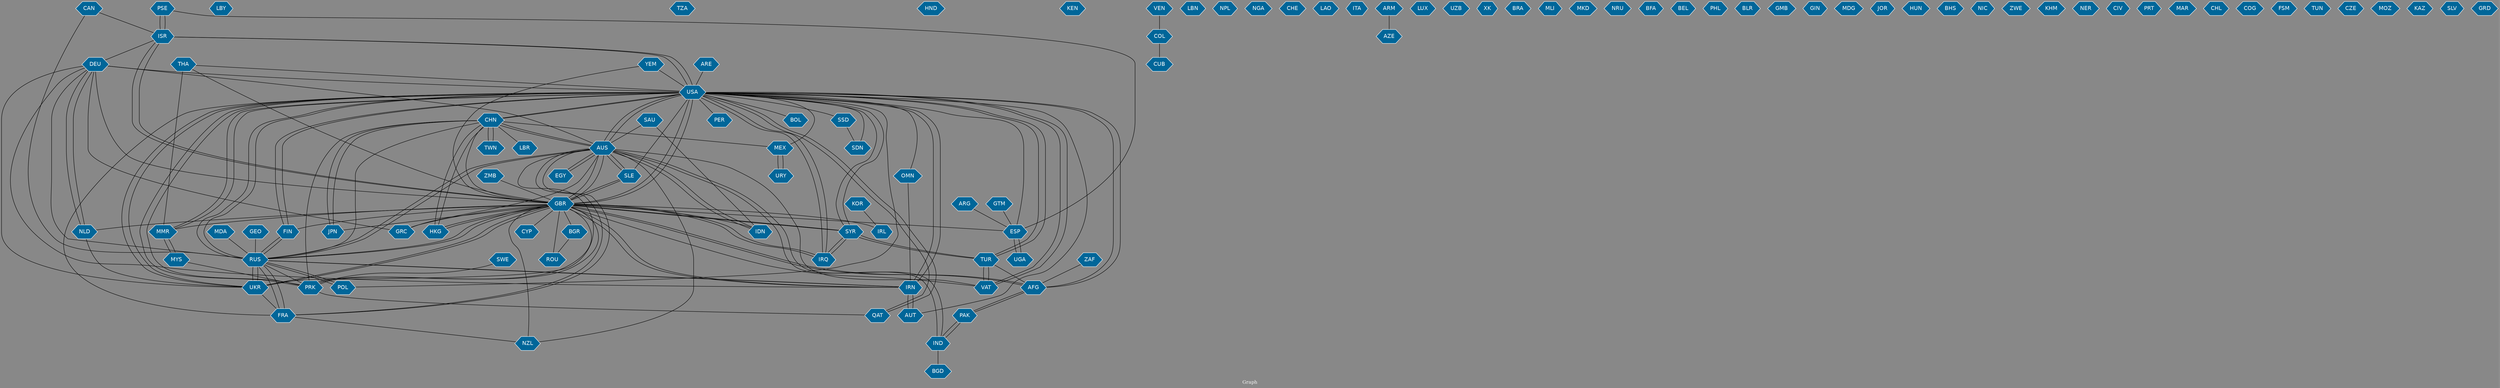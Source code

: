 // Countries together in item graph
graph {
	graph [bgcolor="#888888" fontcolor=white fontsize=12 label="Graph" outputorder=edgesfirst overlap=prism]
	node [color=white fillcolor="#006699" fontcolor=white fontname=Helvetica shape=hexagon style=filled]
	edge [arrowhead=open color=black fontcolor=white fontname=Courier fontsize=12]
		PSE [label=PSE]
		CHN [label=CHN]
		SLE [label=SLE]
		JPN [label=JPN]
		USA [label=USA]
		LBY [label=LBY]
		ISR [label=ISR]
		RUS [label=RUS]
		VAT [label=VAT]
		TUR [label=TUR]
		AUS [label=AUS]
		ESP [label=ESP]
		HKG [label=HKG]
		IDN [label=IDN]
		SYR [label=SYR]
		IRQ [label=IRQ]
		GEO [label=GEO]
		IRN [label=IRN]
		GBR [label=GBR]
		BGR [label=BGR]
		ROU [label=ROU]
		PER [label=PER]
		IND [label=IND]
		UKR [label=UKR]
		TZA [label=TZA]
		NZL [label=NZL]
		AFG [label=AFG]
		CAN [label=CAN]
		HND [label=HND]
		PRK [label=PRK]
		MEX [label=MEX]
		KEN [label=KEN]
		FRA [label=FRA]
		COL [label=COL]
		QAT [label=QAT]
		LBN [label=LBN]
		ZAF [label=ZAF]
		THA [label=THA]
		YEM [label=YEM]
		NLD [label=NLD]
		NPL [label=NPL]
		NGA [label=NGA]
		SWE [label=SWE]
		POL [label=POL]
		EGY [label=EGY]
		CHE [label=CHE]
		SAU [label=SAU]
		LAO [label=LAO]
		MMR [label=MMR]
		DEU [label=DEU]
		KOR [label=KOR]
		IRL [label=IRL]
		UGA [label=UGA]
		PAK [label=PAK]
		ITA [label=ITA]
		VEN [label=VEN]
		ARG [label=ARG]
		TWN [label=TWN]
		MYS [label=MYS]
		ARM [label=ARM]
		AZE [label=AZE]
		GRC [label=GRC]
		LUX [label=LUX]
		SDN [label=SDN]
		OMN [label=OMN]
		UZB [label=UZB]
		FIN [label=FIN]
		XK [label=XK]
		LBR [label=LBR]
		BRA [label=BRA]
		MLI [label=MLI]
		MKD [label=MKD]
		AUT [label=AUT]
		NRU [label=NRU]
		BOL [label=BOL]
		BFA [label=BFA]
		BEL [label=BEL]
		PHL [label=PHL]
		BLR [label=BLR]
		GMB [label=GMB]
		GIN [label=GIN]
		MDG [label=MDG]
		JOR [label=JOR]
		URY [label=URY]
		GTM [label=GTM]
		HUN [label=HUN]
		BGD [label=BGD]
		BHS [label=BHS]
		NIC [label=NIC]
		ZWE [label=ZWE]
		KHM [label=KHM]
		NER [label=NER]
		SSD [label=SSD]
		CIV [label=CIV]
		PRT [label=PRT]
		MAR [label=MAR]
		CHL [label=CHL]
		CYP [label=CYP]
		COG [label=COG]
		MDA [label=MDA]
		FSM [label=FSM]
		CUB [label=CUB]
		TUN [label=TUN]
		ZMB [label=ZMB]
		ARE [label=ARE]
		CZE [label=CZE]
		MOZ [label=MOZ]
		KAZ [label=KAZ]
		SLV [label=SLV]
		GRD [label=GRD]
			UKR -- FRA [weight=1]
			GBR -- IRN [weight=4]
			TUR -- SYR [weight=1]
			FRA -- AUS [weight=1]
			UGA -- ESP [weight=1]
			HKG -- GBR [weight=6]
			USA -- VAT [weight=1]
			AUS -- VAT [weight=1]
			USA -- PER [weight=1]
			IRQ -- GBR [weight=1]
			GBR -- CYP [weight=1]
			GBR -- ROU [weight=1]
			SYR -- TUR [weight=1]
			VAT -- TUR [weight=2]
			AFG -- GBR [weight=6]
			SLE -- GBR [weight=2]
			ARG -- ESP [weight=1]
			CHN -- MEX [weight=1]
			CAN -- RUS [weight=1]
			TUR -- VAT [weight=2]
			AUS -- FRA [weight=1]
			SLE -- AUS [weight=2]
			FIN -- USA [weight=1]
			MYS -- MMR [weight=1]
			RUS -- DEU [weight=1]
			USA -- SSD [weight=1]
			ESP -- UGA [weight=1]
			CHN -- PRK [weight=1]
			RUS -- IRN [weight=1]
			JPN -- CHN [weight=4]
			MDA -- RUS [weight=1]
			AUT -- IRN [weight=4]
			TUR -- USA [weight=2]
			PRK -- USA [weight=6]
			PAK -- IND [weight=2]
			GBR -- JPN [weight=1]
			SAU -- IDN [weight=2]
			USA -- UKR [weight=3]
			USA -- IRN [weight=10]
			ARE -- USA [weight=1]
			PRK -- GBR [weight=1]
			MEX -- URY [weight=1]
			USA -- QAT [weight=2]
			AUS -- DEU [weight=1]
			TWN -- CHN [weight=1]
			AUS -- EGY [weight=1]
			USA -- AFG [weight=2]
			THA -- GBR [weight=1]
			URY -- MEX [weight=1]
			COL -- CUB [weight=1]
			CHN -- USA [weight=5]
			AUS -- USA [weight=5]
			QAT -- USA [weight=1]
			CHN -- GBR [weight=1]
			ZMB -- GBR [weight=1]
			IND -- AUS [weight=3]
			PAK -- AFG [weight=1]
			TUR -- AFG [weight=1]
			CHN -- AUS [weight=2]
			GBR -- HKG [weight=8]
			CHN -- TWN [weight=1]
			GTM -- ESP [weight=1]
			GBR -- ISR [weight=2]
			USA -- SYR [weight=4]
			VAT -- USA [weight=2]
			GRC -- AUS [weight=2]
			NLD -- UKR [weight=1]
			IRN -- AUT [weight=3]
			GBR -- USA [weight=6]
			GBR -- DEU [weight=5]
			USA -- IRQ [weight=10]
			USA -- TUR [weight=2]
			GBR -- SLE [weight=1]
			RUS -- POL [weight=1]
			GBR -- IRL [weight=1]
			CHN -- JPN [weight=1]
			MMR -- MYS [weight=1]
			UKR -- USA [weight=3]
			USA -- RUS [weight=3]
			RUS -- PRK [weight=1]
			IRQ -- SYR [weight=2]
			PSE -- ISR [weight=9]
			HKG -- CHN [weight=3]
			ISR -- USA [weight=4]
			GBR -- RUS [weight=5]
			AUS -- SLE [weight=3]
			ZAF -- AFG [weight=1]
			GBR -- ESP [weight=1]
			IND -- BGD [weight=1]
			AUS -- IDN [weight=3]
			USA -- SLE [weight=2]
			POL -- USA [weight=1]
			GBR -- IRQ [weight=2]
			GBR -- AUS [weight=2]
			GBR -- SYR [weight=3]
			AUS -- GBR [weight=2]
			PSE -- ESP [weight=1]
			GBR -- IDN [weight=1]
			IRN -- RUS [weight=1]
			ISR -- PSE [weight=8]
			IND -- PAK [weight=1]
			USA -- ISR [weight=1]
			USA -- OMN [weight=1]
			DEU -- UKR [weight=2]
			USA -- MMR [weight=4]
			GBR -- AFG [weight=5]
			GBR -- FIN [weight=1]
			VAT -- GBR [weight=1]
			GBR -- BGR [weight=1]
			UKR -- GBR [weight=1]
			DEU -- NLD [weight=1]
			DEU -- IRN [weight=1]
			THA -- MMR [weight=1]
			ISR -- GBR [weight=2]
			GBR -- GRC [weight=1]
			USA -- FIN [weight=1]
			RUS -- UKR [weight=15]
			PRK -- QAT [weight=1]
			USA -- FRA [weight=2]
			FRA -- RUS [weight=2]
			IRN -- USA [weight=7]
			IRN -- GBR [weight=3]
			SWE -- PRK [weight=1]
			POL -- RUS [weight=1]
			CAN -- ISR [weight=1]
			RUS -- AUS [weight=3]
			ESP -- USA [weight=1]
			USA -- BOL [weight=1]
			ARM -- AZE [weight=1]
			USA -- SDN [weight=1]
			GEO -- RUS [weight=1]
			GBR -- PRK [weight=1]
			USA -- PRK [weight=5]
			AUS -- UKR [weight=1]
			USA -- AUS [weight=1]
			SYR -- USA [weight=6]
			SYR -- IRQ [weight=3]
			UKR -- RUS [weight=6]
			GBR -- NZL [weight=1]
			RUS -- FRA [weight=2]
			CHN -- LBR [weight=1]
			IRQ -- USA [weight=7]
			ISR -- DEU [weight=1]
			OMN -- IRN [weight=1]
			VEN -- COL [weight=1]
			USA -- MEX [weight=2]
			NZL -- AUS [weight=1]
			THA -- USA [weight=1]
			AUS -- IND [weight=2]
			EGY -- AUS [weight=1]
			GBR -- NLD [weight=2]
			YEM -- GBR [weight=1]
			NLD -- DEU [weight=1]
			AFG -- PAK [weight=1]
			GBR -- UKR [weight=3]
			YEM -- USA [weight=2]
			AUS -- RUS [weight=5]
			FRA -- NZL [weight=1]
			RUS -- USA [weight=8]
			DEU -- USA [weight=1]
			BGR -- ROU [weight=1]
			RUS -- GBR [weight=3]
			AUT -- USA [weight=2]
			GBR -- MMR [weight=2]
			FIN -- RUS [weight=3]
			GRC -- DEU [weight=2]
			USA -- CHN [weight=4]
			SAU -- AUS [weight=1]
			KOR -- IRL [weight=1]
			AUS -- CHN [weight=3]
			MMR -- USA [weight=2]
			SYR -- GBR [weight=2]
			IDN -- AUS [weight=1]
			SSD -- SDN [weight=1]
			USA -- GBR [weight=3]
			MYS -- PRK [weight=1]
			RUS -- CHN [weight=1]
			RUS -- FIN [weight=1]
			AFG -- USA [weight=1]
			CHN -- HKG [weight=3]
}